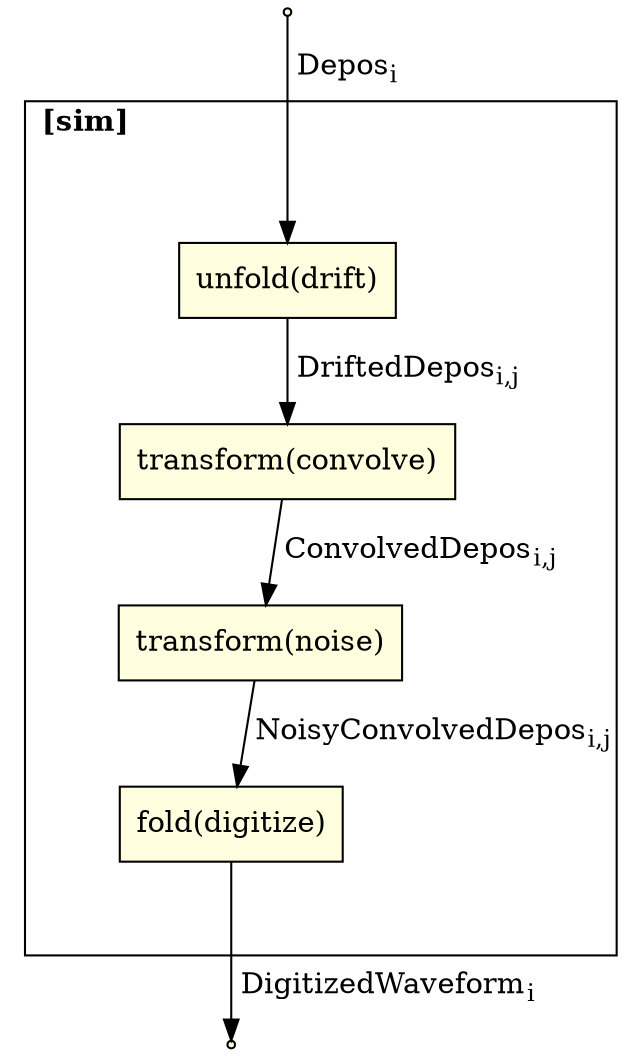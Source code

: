 digraph g {
  node [shape=rounded, style=filled, fillcolor=lightyellow];

  source [label="input", shape=point, style=filled]

  subgraph cluster_sim {
    label=<<b>[sim]</b>>
    labeljust=left
    margin=45
    unfold [label="unfold(drift)"]
    noise [label="transform(noise)"]
    convolve [label="transform(convolve)"]
    fold[label="fold(digitize)"]
  }
  sink [label="output", shape=point, style=filled]

  source -> unfold [label=< Depos<sub>i</sub>>]
  unfold -> convolve [label=< DriftedDepos<sub>i,j</sub>>]
  convolve -> noise [label=< ConvolvedDepos<sub>i,j</sub>>]
  noise -> fold [label=< NoisyConvolvedDepos<sub>i,j</sub>>]
  fold -> sink [label=< DigitizedWaveform<sub>i</sub>>]

}
